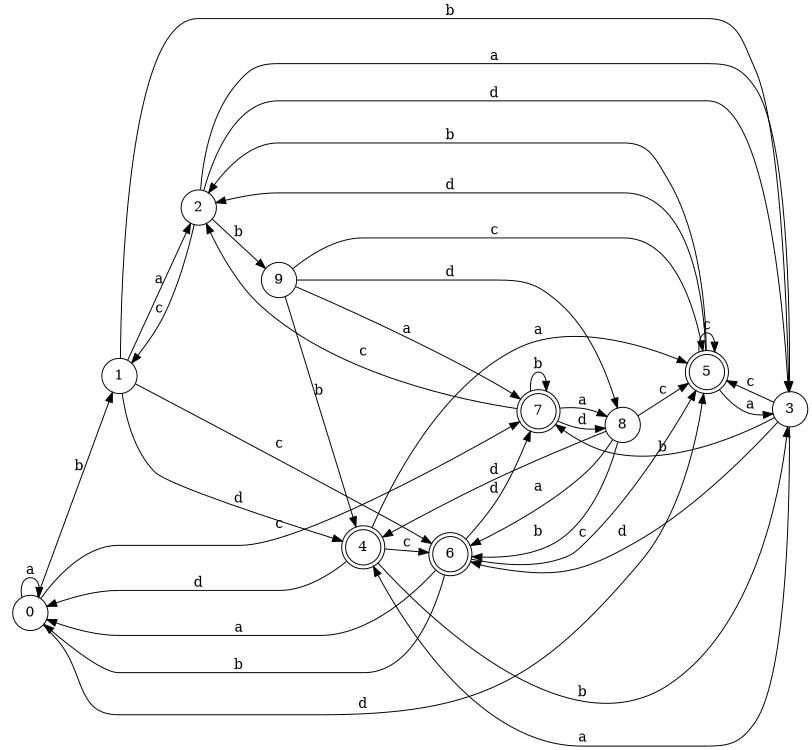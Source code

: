 digraph n8_10 {
__start0 [label="" shape="none"];

rankdir=LR;
size="8,5";

s0 [style="filled", color="black", fillcolor="white" shape="circle", label="0"];
s1 [style="filled", color="black", fillcolor="white" shape="circle", label="1"];
s2 [style="filled", color="black", fillcolor="white" shape="circle", label="2"];
s3 [style="filled", color="black", fillcolor="white" shape="circle", label="3"];
s4 [style="rounded,filled", color="black", fillcolor="white" shape="doublecircle", label="4"];
s5 [style="rounded,filled", color="black", fillcolor="white" shape="doublecircle", label="5"];
s6 [style="rounded,filled", color="black", fillcolor="white" shape="doublecircle", label="6"];
s7 [style="rounded,filled", color="black", fillcolor="white" shape="doublecircle", label="7"];
s8 [style="filled", color="black", fillcolor="white" shape="circle", label="8"];
s9 [style="filled", color="black", fillcolor="white" shape="circle", label="9"];
s0 -> s0 [label="a"];
s0 -> s1 [label="b"];
s0 -> s7 [label="c"];
s0 -> s5 [label="d"];
s1 -> s2 [label="a"];
s1 -> s3 [label="b"];
s1 -> s6 [label="c"];
s1 -> s4 [label="d"];
s2 -> s3 [label="a"];
s2 -> s9 [label="b"];
s2 -> s1 [label="c"];
s2 -> s3 [label="d"];
s3 -> s4 [label="a"];
s3 -> s7 [label="b"];
s3 -> s5 [label="c"];
s3 -> s6 [label="d"];
s4 -> s5 [label="a"];
s4 -> s3 [label="b"];
s4 -> s6 [label="c"];
s4 -> s0 [label="d"];
s5 -> s3 [label="a"];
s5 -> s2 [label="b"];
s5 -> s5 [label="c"];
s5 -> s2 [label="d"];
s6 -> s0 [label="a"];
s6 -> s0 [label="b"];
s6 -> s5 [label="c"];
s6 -> s7 [label="d"];
s7 -> s8 [label="a"];
s7 -> s7 [label="b"];
s7 -> s2 [label="c"];
s7 -> s8 [label="d"];
s8 -> s6 [label="a"];
s8 -> s6 [label="b"];
s8 -> s5 [label="c"];
s8 -> s4 [label="d"];
s9 -> s7 [label="a"];
s9 -> s4 [label="b"];
s9 -> s5 [label="c"];
s9 -> s8 [label="d"];

}
